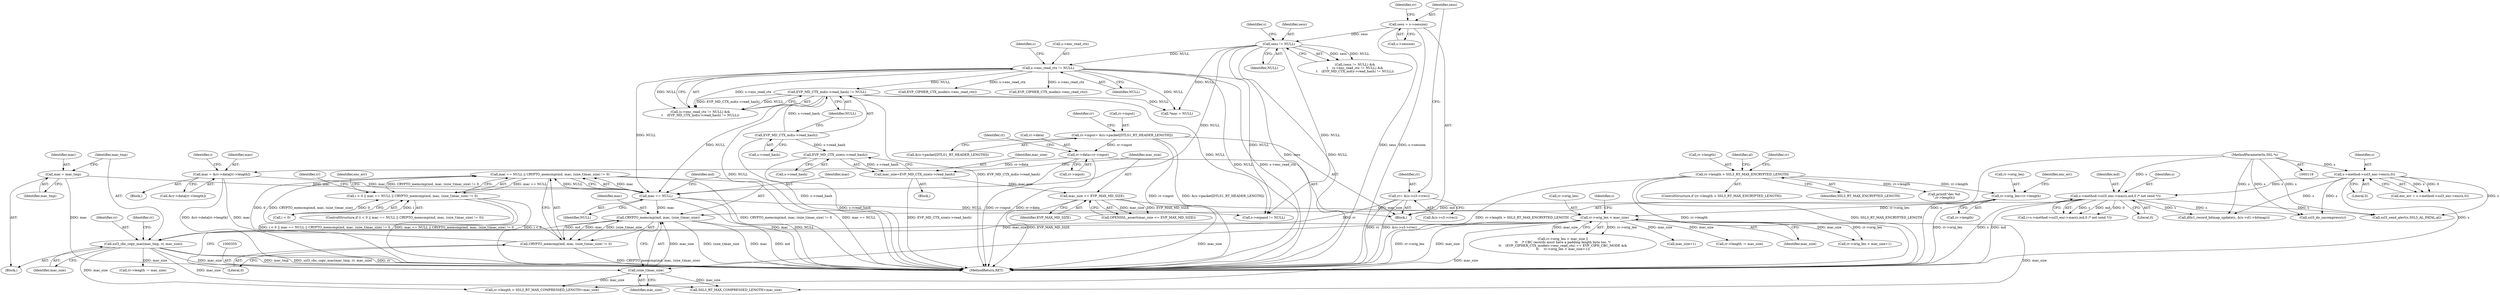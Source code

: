 digraph "0_openssl_103b171d8fc282ef435f8de9afbf7782e312961f_2@API" {
"1000346" [label="(Call,mac == NULL || CRYPTO_memcmp(md, mac, (size_t)mac_size) != 0)"];
"1000347" [label="(Call,mac == NULL)"];
"1000325" [label="(Call,mac = &rr->data[rr->length])"];
"1000166" [label="(Call,rr->data=rr->input)"];
"1000142" [label="(Call,rr->input= &(s->packet[DTLS1_RT_HEADER_LENGTH]))"];
"1000306" [label="(Call,mac = mac_tmp)"];
"1000238" [label="(Call,sess != NULL)"];
"1000137" [label="(Call,sess = s->session)"];
"1000247" [label="(Call,EVP_MD_CTX_md(s->read_hash) != NULL)"];
"1000248" [label="(Call,EVP_MD_CTX_md(s->read_hash))"];
"1000242" [label="(Call,s->enc_read_ctx != NULL)"];
"1000350" [label="(Call,CRYPTO_memcmp(md, mac, (size_t)mac_size) != 0)"];
"1000351" [label="(Call,CRYPTO_memcmp(md, mac, (size_t)mac_size))"];
"1000337" [label="(Call,s->method->ssl3_enc->mac(s,md,0 /* not send */))"];
"1000182" [label="(Call,s->method->ssl3_enc->enc(s,0))"];
"1000120" [label="(MethodParameterIn,SSL *s)"];
"1000354" [label="(Call,(size_t)mac_size)"];
"1000271" [label="(Call,rr->orig_len < mac_size)"];
"1000173" [label="(Call,rr->orig_len=rr->length)"];
"1000153" [label="(Call,rr->length > SSL3_RT_MAX_ENCRYPTED_LENGTH)"];
"1000266" [label="(Call,mac_size <= EVP_MAX_MD_SIZE)"];
"1000259" [label="(Call,mac_size=EVP_MD_CTX_size(s->read_hash))"];
"1000261" [label="(Call,EVP_MD_CTX_size(s->read_hash))"];
"1000309" [label="(Call,ssl3_cbc_copy_mac(mac_tmp, rr, mac_size))"];
"1000129" [label="(Call,rr= &(s->s3->rrec))"];
"1000342" [label="(Call,i < 0 || mac == NULL || CRYPTO_memcmp(md, mac, (size_t)mac_size) != 0)"];
"1000283" [label="(Call,rr->orig_len < mac_size+1)"];
"1000465" [label="(MethodReturn,RET)"];
"1000177" [label="(Call,rr->length)"];
"1000241" [label="(Call,(s->enc_read_ctx != NULL) &&\n\t    (EVP_MD_CTX_md(s->read_hash) != NULL))"];
"1000275" [label="(Identifier,mac_size)"];
"1000359" [label="(Identifier,enc_err)"];
"1000137" [label="(Call,sess = s->session)"];
"1000252" [label="(Identifier,NULL)"];
"1000367" [label="(Call,SSL3_RT_MAX_COMPRESSED_LENGTH+mac_size)"];
"1000458" [label="(Call,ssl3_send_alert(s,SSL3_AL_FATAL,al))"];
"1000166" [label="(Call,rr->data=rr->input)"];
"1000357" [label="(Literal,0)"];
"1000335" [label="(Call,i=s->method->ssl3_enc->mac(s,md,0 /* not send */))"];
"1000250" [label="(Identifier,s)"];
"1000272" [label="(Call,rr->orig_len)"];
"1000129" [label="(Call,rr= &(s->s3->rrec))"];
"1000183" [label="(Identifier,s)"];
"1000201" [label="(Call,printf(\"dec %d\n\",rr->length))"];
"1000139" [label="(Call,s->session)"];
"1000260" [label="(Identifier,mac_size)"];
"1000175" [label="(Identifier,rr)"];
"1000180" [label="(Call,enc_err = s->method->ssl3_enc->enc(s,0))"];
"1000312" [label="(Identifier,mac_size)"];
"1000268" [label="(Identifier,EVP_MAX_MD_SIZE)"];
"1000325" [label="(Call,mac = &rr->data[rr->length])"];
"1000308" [label="(Identifier,mac_tmp)"];
"1000246" [label="(Identifier,NULL)"];
"1000181" [label="(Identifier,enc_err)"];
"1000131" [label="(Call,&(s->s3->rrec))"];
"1000270" [label="(Call,rr->orig_len < mac_size ||\n\t\t    /* CBC records must have a padding length byte too. */\n\t\t    (EVP_CIPHER_CTX_mode(s->enc_read_ctx) == EVP_CIPH_CBC_MODE &&\n\t\t     rr->orig_len < mac_size+1))"];
"1000339" [label="(Identifier,md)"];
"1000173" [label="(Call,rr->orig_len=rr->length)"];
"1000336" [label="(Identifier,i)"];
"1000265" [label="(Call,OPENSSL_assert(mac_size <= EVP_MAX_MD_SIZE))"];
"1000168" [label="(Identifier,rr)"];
"1000152" [label="(ControlStructure,if (rr->length > SSL3_RT_MAX_ENCRYPTED_LENGTH))"];
"1000253" [label="(Block,)"];
"1000261" [label="(Call,EVP_MD_CTX_size(s->read_hash))"];
"1000120" [label="(MethodParameterIn,SSL *s)"];
"1000327" [label="(Call,&rr->data[rr->length])"];
"1000138" [label="(Identifier,sess)"];
"1000157" [label="(Identifier,SSL3_RT_MAX_ENCRYPTED_LENGTH)"];
"1000341" [label="(ControlStructure,if (i < 0 || mac == NULL || CRYPTO_memcmp(md, mac, (size_t)mac_size) != 0))"];
"1000144" [label="(Identifier,rr)"];
"1000259" [label="(Call,mac_size=EVP_MD_CTX_size(s->read_hash))"];
"1000306" [label="(Call,mac = mac_tmp)"];
"1000352" [label="(Identifier,md)"];
"1000242" [label="(Call,s->enc_read_ctx != NULL)"];
"1000326" [label="(Identifier,mac)"];
"1000153" [label="(Call,rr->length > SSL3_RT_MAX_ENCRYPTED_LENGTH)"];
"1000350" [label="(Call,CRYPTO_memcmp(md, mac, (size_t)mac_size) != 0)"];
"1000300" [label="(Call,EVP_CIPHER_CTX_mode(s->enc_read_ctx))"];
"1000287" [label="(Call,mac_size+1)"];
"1000154" [label="(Call,rr->length)"];
"1000305" [label="(Block,)"];
"1000143" [label="(Call,rr->input)"];
"1000267" [label="(Identifier,mac_size)"];
"1000184" [label="(Literal,0)"];
"1000309" [label="(Call,ssl3_cbc_copy_mac(mac_tmp, rr, mac_size))"];
"1000343" [label="(Call,i < 0)"];
"1000342" [label="(Call,i < 0 || mac == NULL || CRYPTO_memcmp(md, mac, (size_t)mac_size) != 0)"];
"1000155" [label="(Identifier,rr)"];
"1000337" [label="(Call,s->method->ssl3_enc->mac(s,md,0 /* not send */))"];
"1000447" [label="(Call,dtls1_record_bitmap_update(s, &(s->d1->bitmap)))"];
"1000142" [label="(Call,rr->input= &(s->packet[DTLS1_RT_HEADER_LENGTH]))"];
"1000266" [label="(Call,mac_size <= EVP_MAX_MD_SIZE)"];
"1000240" [label="(Identifier,NULL)"];
"1000315" [label="(Identifier,rr)"];
"1000248" [label="(Call,EVP_MD_CTX_md(s->read_hash))"];
"1000244" [label="(Identifier,s)"];
"1000363" [label="(Call,rr->length > SSL3_RT_MAX_COMPRESSED_LENGTH+mac_size)"];
"1000170" [label="(Call,rr->input)"];
"1000146" [label="(Call,&(s->packet[DTLS1_RT_HEADER_LENGTH]))"];
"1000351" [label="(Call,CRYPTO_memcmp(md, mac, (size_t)mac_size))"];
"1000121" [label="(Block,)"];
"1000346" [label="(Call,mac == NULL || CRYPTO_memcmp(md, mac, (size_t)mac_size) != 0)"];
"1000349" [label="(Identifier,NULL)"];
"1000271" [label="(Call,rr->orig_len < mac_size)"];
"1000238" [label="(Call,sess != NULL)"];
"1000365" [label="(Identifier,rr)"];
"1000391" [label="(Call,s->expand != NULL)"];
"1000320" [label="(Call,rr->length -= mac_size)"];
"1000347" [label="(Call,mac == NULL)"];
"1000262" [label="(Call,s->read_hash)"];
"1000255" [label="(Call,*mac = NULL)"];
"1000338" [label="(Identifier,s)"];
"1000239" [label="(Identifier,sess)"];
"1000280" [label="(Identifier,s)"];
"1000348" [label="(Identifier,mac)"];
"1000313" [label="(Call,rr->length -= mac_size)"];
"1000247" [label="(Call,EVP_MD_CTX_md(s->read_hash) != NULL)"];
"1000354" [label="(Call,(size_t)mac_size)"];
"1000182" [label="(Call,s->method->ssl3_enc->enc(s,0))"];
"1000174" [label="(Call,rr->orig_len)"];
"1000311" [label="(Identifier,rr)"];
"1000130" [label="(Identifier,rr)"];
"1000249" [label="(Call,s->read_hash)"];
"1000413" [label="(Call,ssl3_do_uncompress(s))"];
"1000356" [label="(Identifier,mac_size)"];
"1000237" [label="(Call,(sess != NULL) &&\n\t    (s->enc_read_ctx != NULL) &&\n\t    (EVP_MD_CTX_md(s->read_hash) != NULL))"];
"1000319" [label="(Block,)"];
"1000243" [label="(Call,s->enc_read_ctx)"];
"1000340" [label="(Literal,0)"];
"1000278" [label="(Call,EVP_CIPHER_CTX_mode(s->enc_read_ctx))"];
"1000307" [label="(Identifier,mac)"];
"1000353" [label="(Identifier,mac)"];
"1000160" [label="(Identifier,al)"];
"1000167" [label="(Call,rr->data)"];
"1000310" [label="(Identifier,mac_tmp)"];
"1000346" -> "1000342"  [label="AST: "];
"1000346" -> "1000347"  [label="CFG: "];
"1000346" -> "1000350"  [label="CFG: "];
"1000347" -> "1000346"  [label="AST: "];
"1000350" -> "1000346"  [label="AST: "];
"1000342" -> "1000346"  [label="CFG: "];
"1000346" -> "1000465"  [label="DDG: mac == NULL"];
"1000346" -> "1000465"  [label="DDG: CRYPTO_memcmp(md, mac, (size_t)mac_size) != 0"];
"1000346" -> "1000342"  [label="DDG: mac == NULL"];
"1000346" -> "1000342"  [label="DDG: CRYPTO_memcmp(md, mac, (size_t)mac_size) != 0"];
"1000347" -> "1000346"  [label="DDG: mac"];
"1000347" -> "1000346"  [label="DDG: NULL"];
"1000350" -> "1000346"  [label="DDG: CRYPTO_memcmp(md, mac, (size_t)mac_size)"];
"1000350" -> "1000346"  [label="DDG: 0"];
"1000347" -> "1000349"  [label="CFG: "];
"1000348" -> "1000347"  [label="AST: "];
"1000349" -> "1000347"  [label="AST: "];
"1000352" -> "1000347"  [label="CFG: "];
"1000347" -> "1000465"  [label="DDG: NULL"];
"1000347" -> "1000465"  [label="DDG: mac"];
"1000325" -> "1000347"  [label="DDG: mac"];
"1000306" -> "1000347"  [label="DDG: mac"];
"1000238" -> "1000347"  [label="DDG: NULL"];
"1000247" -> "1000347"  [label="DDG: NULL"];
"1000242" -> "1000347"  [label="DDG: NULL"];
"1000347" -> "1000351"  [label="DDG: mac"];
"1000347" -> "1000391"  [label="DDG: NULL"];
"1000325" -> "1000319"  [label="AST: "];
"1000325" -> "1000327"  [label="CFG: "];
"1000326" -> "1000325"  [label="AST: "];
"1000327" -> "1000325"  [label="AST: "];
"1000336" -> "1000325"  [label="CFG: "];
"1000325" -> "1000465"  [label="DDG: mac"];
"1000325" -> "1000465"  [label="DDG: &rr->data[rr->length]"];
"1000166" -> "1000325"  [label="DDG: rr->data"];
"1000166" -> "1000121"  [label="AST: "];
"1000166" -> "1000170"  [label="CFG: "];
"1000167" -> "1000166"  [label="AST: "];
"1000170" -> "1000166"  [label="AST: "];
"1000175" -> "1000166"  [label="CFG: "];
"1000166" -> "1000465"  [label="DDG: rr->data"];
"1000166" -> "1000465"  [label="DDG: rr->input"];
"1000142" -> "1000166"  [label="DDG: rr->input"];
"1000142" -> "1000121"  [label="AST: "];
"1000142" -> "1000146"  [label="CFG: "];
"1000143" -> "1000142"  [label="AST: "];
"1000146" -> "1000142"  [label="AST: "];
"1000155" -> "1000142"  [label="CFG: "];
"1000142" -> "1000465"  [label="DDG: rr->input"];
"1000142" -> "1000465"  [label="DDG: &(s->packet[DTLS1_RT_HEADER_LENGTH])"];
"1000306" -> "1000305"  [label="AST: "];
"1000306" -> "1000308"  [label="CFG: "];
"1000307" -> "1000306"  [label="AST: "];
"1000308" -> "1000306"  [label="AST: "];
"1000310" -> "1000306"  [label="CFG: "];
"1000306" -> "1000465"  [label="DDG: mac"];
"1000238" -> "1000237"  [label="AST: "];
"1000238" -> "1000240"  [label="CFG: "];
"1000239" -> "1000238"  [label="AST: "];
"1000240" -> "1000238"  [label="AST: "];
"1000244" -> "1000238"  [label="CFG: "];
"1000237" -> "1000238"  [label="CFG: "];
"1000238" -> "1000465"  [label="DDG: sess"];
"1000238" -> "1000465"  [label="DDG: NULL"];
"1000238" -> "1000237"  [label="DDG: sess"];
"1000238" -> "1000237"  [label="DDG: NULL"];
"1000137" -> "1000238"  [label="DDG: sess"];
"1000238" -> "1000242"  [label="DDG: NULL"];
"1000238" -> "1000255"  [label="DDG: NULL"];
"1000238" -> "1000391"  [label="DDG: NULL"];
"1000137" -> "1000121"  [label="AST: "];
"1000137" -> "1000139"  [label="CFG: "];
"1000138" -> "1000137"  [label="AST: "];
"1000139" -> "1000137"  [label="AST: "];
"1000144" -> "1000137"  [label="CFG: "];
"1000137" -> "1000465"  [label="DDG: s->session"];
"1000137" -> "1000465"  [label="DDG: sess"];
"1000247" -> "1000241"  [label="AST: "];
"1000247" -> "1000252"  [label="CFG: "];
"1000248" -> "1000247"  [label="AST: "];
"1000252" -> "1000247"  [label="AST: "];
"1000241" -> "1000247"  [label="CFG: "];
"1000247" -> "1000465"  [label="DDG: EVP_MD_CTX_md(s->read_hash)"];
"1000247" -> "1000465"  [label="DDG: NULL"];
"1000247" -> "1000241"  [label="DDG: EVP_MD_CTX_md(s->read_hash)"];
"1000247" -> "1000241"  [label="DDG: NULL"];
"1000248" -> "1000247"  [label="DDG: s->read_hash"];
"1000242" -> "1000247"  [label="DDG: NULL"];
"1000247" -> "1000255"  [label="DDG: NULL"];
"1000247" -> "1000391"  [label="DDG: NULL"];
"1000248" -> "1000249"  [label="CFG: "];
"1000249" -> "1000248"  [label="AST: "];
"1000252" -> "1000248"  [label="CFG: "];
"1000248" -> "1000465"  [label="DDG: s->read_hash"];
"1000248" -> "1000261"  [label="DDG: s->read_hash"];
"1000242" -> "1000241"  [label="AST: "];
"1000242" -> "1000246"  [label="CFG: "];
"1000243" -> "1000242"  [label="AST: "];
"1000246" -> "1000242"  [label="AST: "];
"1000250" -> "1000242"  [label="CFG: "];
"1000241" -> "1000242"  [label="CFG: "];
"1000242" -> "1000465"  [label="DDG: NULL"];
"1000242" -> "1000465"  [label="DDG: s->enc_read_ctx"];
"1000242" -> "1000241"  [label="DDG: s->enc_read_ctx"];
"1000242" -> "1000241"  [label="DDG: NULL"];
"1000242" -> "1000255"  [label="DDG: NULL"];
"1000242" -> "1000278"  [label="DDG: s->enc_read_ctx"];
"1000242" -> "1000300"  [label="DDG: s->enc_read_ctx"];
"1000242" -> "1000391"  [label="DDG: NULL"];
"1000350" -> "1000357"  [label="CFG: "];
"1000351" -> "1000350"  [label="AST: "];
"1000357" -> "1000350"  [label="AST: "];
"1000350" -> "1000465"  [label="DDG: CRYPTO_memcmp(md, mac, (size_t)mac_size)"];
"1000351" -> "1000350"  [label="DDG: md"];
"1000351" -> "1000350"  [label="DDG: mac"];
"1000351" -> "1000350"  [label="DDG: (size_t)mac_size"];
"1000351" -> "1000354"  [label="CFG: "];
"1000352" -> "1000351"  [label="AST: "];
"1000353" -> "1000351"  [label="AST: "];
"1000354" -> "1000351"  [label="AST: "];
"1000357" -> "1000351"  [label="CFG: "];
"1000351" -> "1000465"  [label="DDG: mac"];
"1000351" -> "1000465"  [label="DDG: md"];
"1000351" -> "1000465"  [label="DDG: (size_t)mac_size"];
"1000337" -> "1000351"  [label="DDG: md"];
"1000354" -> "1000351"  [label="DDG: mac_size"];
"1000337" -> "1000335"  [label="AST: "];
"1000337" -> "1000340"  [label="CFG: "];
"1000338" -> "1000337"  [label="AST: "];
"1000339" -> "1000337"  [label="AST: "];
"1000340" -> "1000337"  [label="AST: "];
"1000335" -> "1000337"  [label="CFG: "];
"1000337" -> "1000465"  [label="DDG: md"];
"1000337" -> "1000465"  [label="DDG: s"];
"1000337" -> "1000335"  [label="DDG: s"];
"1000337" -> "1000335"  [label="DDG: md"];
"1000337" -> "1000335"  [label="DDG: 0"];
"1000182" -> "1000337"  [label="DDG: s"];
"1000120" -> "1000337"  [label="DDG: s"];
"1000337" -> "1000413"  [label="DDG: s"];
"1000337" -> "1000447"  [label="DDG: s"];
"1000337" -> "1000458"  [label="DDG: s"];
"1000182" -> "1000180"  [label="AST: "];
"1000182" -> "1000184"  [label="CFG: "];
"1000183" -> "1000182"  [label="AST: "];
"1000184" -> "1000182"  [label="AST: "];
"1000180" -> "1000182"  [label="CFG: "];
"1000182" -> "1000465"  [label="DDG: s"];
"1000182" -> "1000180"  [label="DDG: s"];
"1000182" -> "1000180"  [label="DDG: 0"];
"1000120" -> "1000182"  [label="DDG: s"];
"1000182" -> "1000413"  [label="DDG: s"];
"1000182" -> "1000447"  [label="DDG: s"];
"1000182" -> "1000458"  [label="DDG: s"];
"1000120" -> "1000119"  [label="AST: "];
"1000120" -> "1000465"  [label="DDG: s"];
"1000120" -> "1000413"  [label="DDG: s"];
"1000120" -> "1000447"  [label="DDG: s"];
"1000120" -> "1000458"  [label="DDG: s"];
"1000354" -> "1000356"  [label="CFG: "];
"1000355" -> "1000354"  [label="AST: "];
"1000356" -> "1000354"  [label="AST: "];
"1000271" -> "1000354"  [label="DDG: mac_size"];
"1000309" -> "1000354"  [label="DDG: mac_size"];
"1000354" -> "1000363"  [label="DDG: mac_size"];
"1000354" -> "1000367"  [label="DDG: mac_size"];
"1000271" -> "1000270"  [label="AST: "];
"1000271" -> "1000275"  [label="CFG: "];
"1000272" -> "1000271"  [label="AST: "];
"1000275" -> "1000271"  [label="AST: "];
"1000280" -> "1000271"  [label="CFG: "];
"1000270" -> "1000271"  [label="CFG: "];
"1000271" -> "1000465"  [label="DDG: mac_size"];
"1000271" -> "1000465"  [label="DDG: rr->orig_len"];
"1000271" -> "1000270"  [label="DDG: rr->orig_len"];
"1000271" -> "1000270"  [label="DDG: mac_size"];
"1000173" -> "1000271"  [label="DDG: rr->orig_len"];
"1000266" -> "1000271"  [label="DDG: mac_size"];
"1000271" -> "1000283"  [label="DDG: rr->orig_len"];
"1000271" -> "1000283"  [label="DDG: mac_size"];
"1000271" -> "1000287"  [label="DDG: mac_size"];
"1000271" -> "1000309"  [label="DDG: mac_size"];
"1000271" -> "1000320"  [label="DDG: mac_size"];
"1000271" -> "1000363"  [label="DDG: mac_size"];
"1000271" -> "1000367"  [label="DDG: mac_size"];
"1000173" -> "1000121"  [label="AST: "];
"1000173" -> "1000177"  [label="CFG: "];
"1000174" -> "1000173"  [label="AST: "];
"1000177" -> "1000173"  [label="AST: "];
"1000181" -> "1000173"  [label="CFG: "];
"1000173" -> "1000465"  [label="DDG: rr->orig_len"];
"1000153" -> "1000173"  [label="DDG: rr->length"];
"1000153" -> "1000152"  [label="AST: "];
"1000153" -> "1000157"  [label="CFG: "];
"1000154" -> "1000153"  [label="AST: "];
"1000157" -> "1000153"  [label="AST: "];
"1000160" -> "1000153"  [label="CFG: "];
"1000168" -> "1000153"  [label="CFG: "];
"1000153" -> "1000465"  [label="DDG: SSL3_RT_MAX_ENCRYPTED_LENGTH"];
"1000153" -> "1000465"  [label="DDG: rr->length > SSL3_RT_MAX_ENCRYPTED_LENGTH"];
"1000153" -> "1000465"  [label="DDG: rr->length"];
"1000153" -> "1000201"  [label="DDG: rr->length"];
"1000266" -> "1000265"  [label="AST: "];
"1000266" -> "1000268"  [label="CFG: "];
"1000267" -> "1000266"  [label="AST: "];
"1000268" -> "1000266"  [label="AST: "];
"1000265" -> "1000266"  [label="CFG: "];
"1000266" -> "1000465"  [label="DDG: EVP_MAX_MD_SIZE"];
"1000266" -> "1000265"  [label="DDG: mac_size"];
"1000266" -> "1000265"  [label="DDG: EVP_MAX_MD_SIZE"];
"1000259" -> "1000266"  [label="DDG: mac_size"];
"1000259" -> "1000253"  [label="AST: "];
"1000259" -> "1000261"  [label="CFG: "];
"1000260" -> "1000259"  [label="AST: "];
"1000261" -> "1000259"  [label="AST: "];
"1000267" -> "1000259"  [label="CFG: "];
"1000259" -> "1000465"  [label="DDG: EVP_MD_CTX_size(s->read_hash)"];
"1000261" -> "1000259"  [label="DDG: s->read_hash"];
"1000261" -> "1000262"  [label="CFG: "];
"1000262" -> "1000261"  [label="AST: "];
"1000261" -> "1000465"  [label="DDG: s->read_hash"];
"1000309" -> "1000305"  [label="AST: "];
"1000309" -> "1000312"  [label="CFG: "];
"1000310" -> "1000309"  [label="AST: "];
"1000311" -> "1000309"  [label="AST: "];
"1000312" -> "1000309"  [label="AST: "];
"1000315" -> "1000309"  [label="CFG: "];
"1000309" -> "1000465"  [label="DDG: mac_tmp"];
"1000309" -> "1000465"  [label="DDG: ssl3_cbc_copy_mac(mac_tmp, rr, mac_size)"];
"1000309" -> "1000465"  [label="DDG: rr"];
"1000129" -> "1000309"  [label="DDG: rr"];
"1000309" -> "1000313"  [label="DDG: mac_size"];
"1000309" -> "1000363"  [label="DDG: mac_size"];
"1000309" -> "1000367"  [label="DDG: mac_size"];
"1000129" -> "1000121"  [label="AST: "];
"1000129" -> "1000131"  [label="CFG: "];
"1000130" -> "1000129"  [label="AST: "];
"1000131" -> "1000129"  [label="AST: "];
"1000138" -> "1000129"  [label="CFG: "];
"1000129" -> "1000465"  [label="DDG: rr"];
"1000129" -> "1000465"  [label="DDG: &(s->s3->rrec)"];
"1000342" -> "1000341"  [label="AST: "];
"1000342" -> "1000343"  [label="CFG: "];
"1000343" -> "1000342"  [label="AST: "];
"1000359" -> "1000342"  [label="CFG: "];
"1000365" -> "1000342"  [label="CFG: "];
"1000342" -> "1000465"  [label="DDG: i < 0"];
"1000342" -> "1000465"  [label="DDG: i < 0 || mac == NULL || CRYPTO_memcmp(md, mac, (size_t)mac_size) != 0"];
"1000342" -> "1000465"  [label="DDG: mac == NULL || CRYPTO_memcmp(md, mac, (size_t)mac_size) != 0"];
"1000343" -> "1000342"  [label="DDG: i"];
"1000343" -> "1000342"  [label="DDG: 0"];
}
